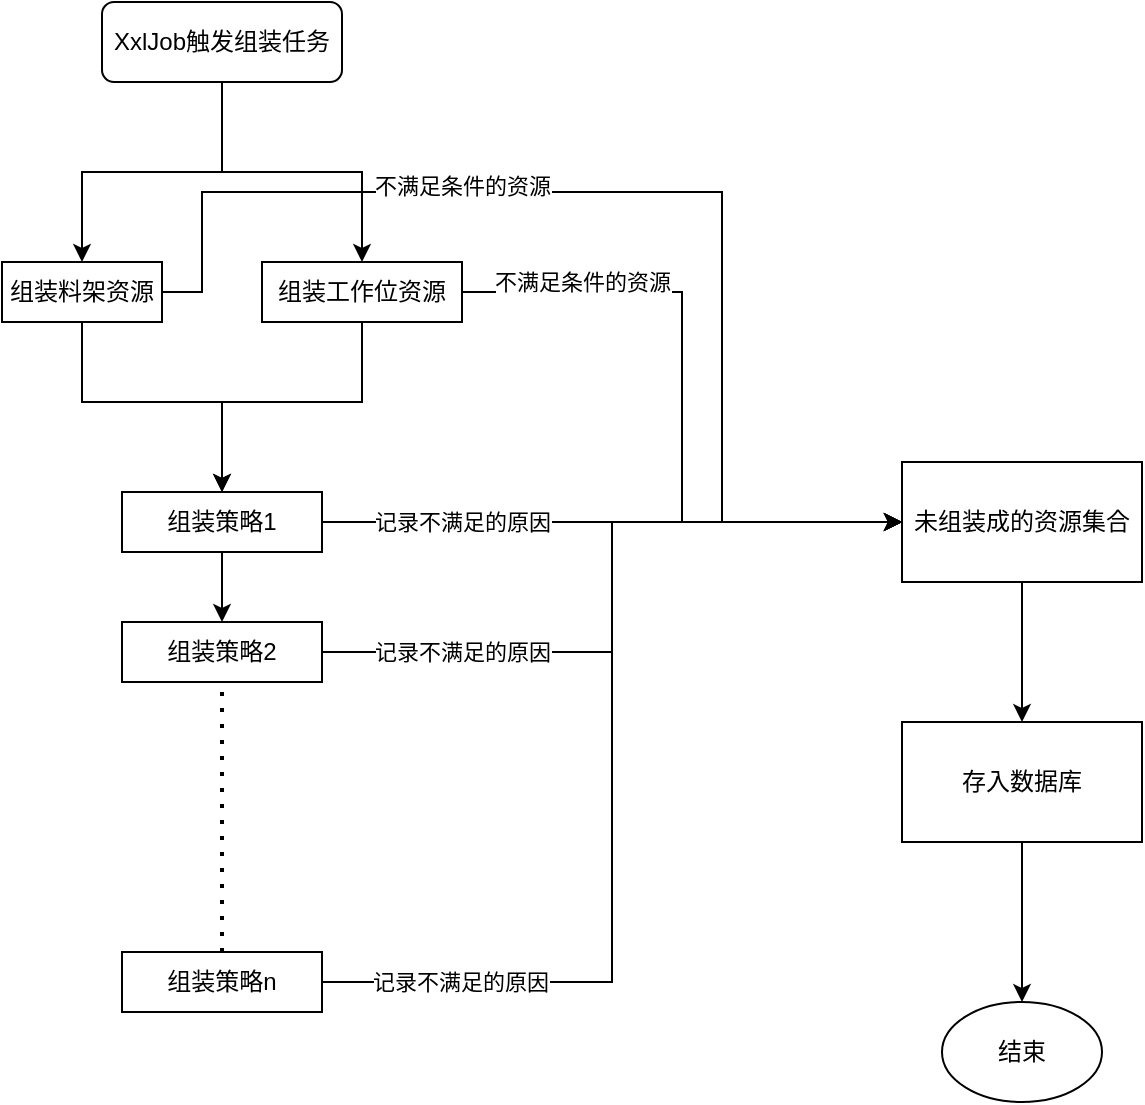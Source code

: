 <mxfile version="24.6.4" type="github" pages="2">
  <diagram id="C5RBs43oDa-KdzZeNtuy" name="Page-1">
    <mxGraphModel dx="1420" dy="724" grid="1" gridSize="10" guides="1" tooltips="1" connect="1" arrows="1" fold="1" page="1" pageScale="1" pageWidth="827" pageHeight="1169" math="0" shadow="0">
      <root>
        <mxCell id="WIyWlLk6GJQsqaUBKTNV-0" />
        <mxCell id="WIyWlLk6GJQsqaUBKTNV-1" parent="WIyWlLk6GJQsqaUBKTNV-0" />
        <mxCell id="lY5XYDzgjmcaLU_27s-w-31" style="edgeStyle=orthogonalEdgeStyle;rounded=0;orthogonalLoop=1;jettySize=auto;html=1;entryX=0.5;entryY=0;entryDx=0;entryDy=0;" edge="1" parent="WIyWlLk6GJQsqaUBKTNV-1" source="WIyWlLk6GJQsqaUBKTNV-3" target="lY5XYDzgjmcaLU_27s-w-4">
          <mxGeometry relative="1" as="geometry" />
        </mxCell>
        <mxCell id="lY5XYDzgjmcaLU_27s-w-32" style="edgeStyle=orthogonalEdgeStyle;rounded=0;orthogonalLoop=1;jettySize=auto;html=1;entryX=0.5;entryY=0;entryDx=0;entryDy=0;" edge="1" parent="WIyWlLk6GJQsqaUBKTNV-1" source="WIyWlLk6GJQsqaUBKTNV-3" target="lY5XYDzgjmcaLU_27s-w-9">
          <mxGeometry relative="1" as="geometry" />
        </mxCell>
        <mxCell id="WIyWlLk6GJQsqaUBKTNV-3" value="XxlJob触发组装任务" style="rounded=1;whiteSpace=wrap;html=1;fontSize=12;glass=0;strokeWidth=1;shadow=0;" parent="WIyWlLk6GJQsqaUBKTNV-1" vertex="1">
          <mxGeometry x="160" y="80" width="120" height="40" as="geometry" />
        </mxCell>
        <mxCell id="lY5XYDzgjmcaLU_27s-w-7" style="edgeStyle=orthogonalEdgeStyle;rounded=0;orthogonalLoop=1;jettySize=auto;html=1;exitX=1;exitY=0.5;exitDx=0;exitDy=0;entryX=0;entryY=0.5;entryDx=0;entryDy=0;" edge="1" parent="WIyWlLk6GJQsqaUBKTNV-1" source="lY5XYDzgjmcaLU_27s-w-4" target="lY5XYDzgjmcaLU_27s-w-5">
          <mxGeometry relative="1" as="geometry">
            <Array as="points">
              <mxPoint x="210" y="225" />
              <mxPoint x="210" y="175" />
              <mxPoint x="470" y="175" />
              <mxPoint x="470" y="340" />
            </Array>
          </mxGeometry>
        </mxCell>
        <mxCell id="lY5XYDzgjmcaLU_27s-w-8" value="不满足条件的资源" style="edgeLabel;html=1;align=center;verticalAlign=middle;resizable=0;points=[];" vertex="1" connectable="0" parent="lY5XYDzgjmcaLU_27s-w-7">
          <mxGeometry x="-0.596" y="3" relative="1" as="geometry">
            <mxPoint x="82" as="offset" />
          </mxGeometry>
        </mxCell>
        <mxCell id="lY5XYDzgjmcaLU_27s-w-33" style="edgeStyle=orthogonalEdgeStyle;rounded=0;orthogonalLoop=1;jettySize=auto;html=1;exitX=0.5;exitY=1;exitDx=0;exitDy=0;entryX=0.5;entryY=0;entryDx=0;entryDy=0;" edge="1" parent="WIyWlLk6GJQsqaUBKTNV-1" source="lY5XYDzgjmcaLU_27s-w-4" target="lY5XYDzgjmcaLU_27s-w-12">
          <mxGeometry relative="1" as="geometry">
            <Array as="points">
              <mxPoint x="150" y="280" />
              <mxPoint x="220" y="280" />
            </Array>
          </mxGeometry>
        </mxCell>
        <mxCell id="lY5XYDzgjmcaLU_27s-w-4" value="组装料架资源" style="rounded=0;whiteSpace=wrap;html=1;" vertex="1" parent="WIyWlLk6GJQsqaUBKTNV-1">
          <mxGeometry x="110" y="210" width="80" height="30" as="geometry" />
        </mxCell>
        <mxCell id="lY5XYDzgjmcaLU_27s-w-29" style="edgeStyle=orthogonalEdgeStyle;rounded=0;orthogonalLoop=1;jettySize=auto;html=1;" edge="1" parent="WIyWlLk6GJQsqaUBKTNV-1" source="lY5XYDzgjmcaLU_27s-w-5" target="lY5XYDzgjmcaLU_27s-w-28">
          <mxGeometry relative="1" as="geometry" />
        </mxCell>
        <mxCell id="lY5XYDzgjmcaLU_27s-w-5" value="未组装成的资源集合" style="rounded=0;whiteSpace=wrap;html=1;" vertex="1" parent="WIyWlLk6GJQsqaUBKTNV-1">
          <mxGeometry x="560" y="310" width="120" height="60" as="geometry" />
        </mxCell>
        <mxCell id="lY5XYDzgjmcaLU_27s-w-10" style="edgeStyle=orthogonalEdgeStyle;rounded=0;orthogonalLoop=1;jettySize=auto;html=1;exitX=1;exitY=0.5;exitDx=0;exitDy=0;entryX=0;entryY=0.5;entryDx=0;entryDy=0;" edge="1" parent="WIyWlLk6GJQsqaUBKTNV-1" source="lY5XYDzgjmcaLU_27s-w-9" target="lY5XYDzgjmcaLU_27s-w-5">
          <mxGeometry relative="1" as="geometry" />
        </mxCell>
        <mxCell id="lY5XYDzgjmcaLU_27s-w-11" value="不满足条件的资源" style="edgeLabel;html=1;align=center;verticalAlign=middle;resizable=0;points=[];" vertex="1" connectable="0" parent="lY5XYDzgjmcaLU_27s-w-10">
          <mxGeometry x="-0.709" y="-3" relative="1" as="geometry">
            <mxPoint x="11" y="-8" as="offset" />
          </mxGeometry>
        </mxCell>
        <mxCell id="lY5XYDzgjmcaLU_27s-w-35" style="edgeStyle=orthogonalEdgeStyle;rounded=0;orthogonalLoop=1;jettySize=auto;html=1;entryX=0.5;entryY=0;entryDx=0;entryDy=0;" edge="1" parent="WIyWlLk6GJQsqaUBKTNV-1" source="lY5XYDzgjmcaLU_27s-w-9" target="lY5XYDzgjmcaLU_27s-w-12">
          <mxGeometry relative="1" as="geometry">
            <Array as="points">
              <mxPoint x="290" y="280" />
              <mxPoint x="220" y="280" />
            </Array>
          </mxGeometry>
        </mxCell>
        <mxCell id="lY5XYDzgjmcaLU_27s-w-9" value="组装工作位资源" style="rounded=0;whiteSpace=wrap;html=1;" vertex="1" parent="WIyWlLk6GJQsqaUBKTNV-1">
          <mxGeometry x="240" y="210" width="100" height="30" as="geometry" />
        </mxCell>
        <mxCell id="lY5XYDzgjmcaLU_27s-w-13" style="edgeStyle=orthogonalEdgeStyle;rounded=0;orthogonalLoop=1;jettySize=auto;html=1;exitX=1;exitY=0.5;exitDx=0;exitDy=0;" edge="1" parent="WIyWlLk6GJQsqaUBKTNV-1" source="lY5XYDzgjmcaLU_27s-w-12" target="lY5XYDzgjmcaLU_27s-w-5">
          <mxGeometry relative="1" as="geometry" />
        </mxCell>
        <mxCell id="lY5XYDzgjmcaLU_27s-w-14" value="记录不满足的原因" style="edgeLabel;html=1;align=center;verticalAlign=middle;resizable=0;points=[];" vertex="1" connectable="0" parent="lY5XYDzgjmcaLU_27s-w-13">
          <mxGeometry x="-0.31" y="-1" relative="1" as="geometry">
            <mxPoint x="-30" y="-1" as="offset" />
          </mxGeometry>
        </mxCell>
        <mxCell id="lY5XYDzgjmcaLU_27s-w-17" style="edgeStyle=orthogonalEdgeStyle;rounded=0;orthogonalLoop=1;jettySize=auto;html=1;entryX=0.5;entryY=0;entryDx=0;entryDy=0;" edge="1" parent="WIyWlLk6GJQsqaUBKTNV-1" source="lY5XYDzgjmcaLU_27s-w-12" target="lY5XYDzgjmcaLU_27s-w-15">
          <mxGeometry relative="1" as="geometry" />
        </mxCell>
        <mxCell id="lY5XYDzgjmcaLU_27s-w-12" value="组装策略1" style="rounded=0;whiteSpace=wrap;html=1;" vertex="1" parent="WIyWlLk6GJQsqaUBKTNV-1">
          <mxGeometry x="170" y="325" width="100" height="30" as="geometry" />
        </mxCell>
        <mxCell id="lY5XYDzgjmcaLU_27s-w-20" style="edgeStyle=orthogonalEdgeStyle;rounded=0;orthogonalLoop=1;jettySize=auto;html=1;entryX=0;entryY=0.5;entryDx=0;entryDy=0;" edge="1" parent="WIyWlLk6GJQsqaUBKTNV-1" source="lY5XYDzgjmcaLU_27s-w-15" target="lY5XYDzgjmcaLU_27s-w-5">
          <mxGeometry relative="1" as="geometry" />
        </mxCell>
        <mxCell id="lY5XYDzgjmcaLU_27s-w-24" value="记录不满足的原因" style="edgeLabel;html=1;align=center;verticalAlign=middle;resizable=0;points=[];" vertex="1" connectable="0" parent="lY5XYDzgjmcaLU_27s-w-20">
          <mxGeometry x="-0.696" y="2" relative="1" as="geometry">
            <mxPoint x="16" y="2" as="offset" />
          </mxGeometry>
        </mxCell>
        <mxCell id="lY5XYDzgjmcaLU_27s-w-15" value="组装策略2" style="rounded=0;whiteSpace=wrap;html=1;" vertex="1" parent="WIyWlLk6GJQsqaUBKTNV-1">
          <mxGeometry x="170" y="390" width="100" height="30" as="geometry" />
        </mxCell>
        <mxCell id="lY5XYDzgjmcaLU_27s-w-21" style="edgeStyle=orthogonalEdgeStyle;rounded=0;orthogonalLoop=1;jettySize=auto;html=1;entryX=0;entryY=0.5;entryDx=0;entryDy=0;" edge="1" parent="WIyWlLk6GJQsqaUBKTNV-1" source="lY5XYDzgjmcaLU_27s-w-16" target="lY5XYDzgjmcaLU_27s-w-5">
          <mxGeometry relative="1" as="geometry" />
        </mxCell>
        <mxCell id="lY5XYDzgjmcaLU_27s-w-25" value="记录不满足的原因" style="edgeLabel;html=1;align=center;verticalAlign=middle;resizable=0;points=[];" vertex="1" connectable="0" parent="lY5XYDzgjmcaLU_27s-w-21">
          <mxGeometry x="-0.735" relative="1" as="geometry">
            <mxPoint as="offset" />
          </mxGeometry>
        </mxCell>
        <mxCell id="lY5XYDzgjmcaLU_27s-w-16" value="组装策略n" style="rounded=0;whiteSpace=wrap;html=1;" vertex="1" parent="WIyWlLk6GJQsqaUBKTNV-1">
          <mxGeometry x="170" y="555" width="100" height="30" as="geometry" />
        </mxCell>
        <mxCell id="lY5XYDzgjmcaLU_27s-w-23" value="" style="endArrow=none;dashed=1;html=1;dashPattern=1 3;strokeWidth=2;rounded=0;exitX=0.5;exitY=0;exitDx=0;exitDy=0;entryX=0.5;entryY=1;entryDx=0;entryDy=0;" edge="1" parent="WIyWlLk6GJQsqaUBKTNV-1" source="lY5XYDzgjmcaLU_27s-w-16" target="lY5XYDzgjmcaLU_27s-w-15">
          <mxGeometry width="50" height="50" relative="1" as="geometry">
            <mxPoint x="170" y="470" as="sourcePoint" />
            <mxPoint x="230" y="440" as="targetPoint" />
          </mxGeometry>
        </mxCell>
        <mxCell id="lY5XYDzgjmcaLU_27s-w-27" value="结束" style="ellipse;whiteSpace=wrap;html=1;" vertex="1" parent="WIyWlLk6GJQsqaUBKTNV-1">
          <mxGeometry x="580" y="580" width="80" height="50" as="geometry" />
        </mxCell>
        <mxCell id="lY5XYDzgjmcaLU_27s-w-30" style="edgeStyle=orthogonalEdgeStyle;rounded=0;orthogonalLoop=1;jettySize=auto;html=1;entryX=0.5;entryY=0;entryDx=0;entryDy=0;" edge="1" parent="WIyWlLk6GJQsqaUBKTNV-1" source="lY5XYDzgjmcaLU_27s-w-28" target="lY5XYDzgjmcaLU_27s-w-27">
          <mxGeometry relative="1" as="geometry" />
        </mxCell>
        <mxCell id="lY5XYDzgjmcaLU_27s-w-28" value="存入数据库" style="rounded=0;whiteSpace=wrap;html=1;" vertex="1" parent="WIyWlLk6GJQsqaUBKTNV-1">
          <mxGeometry x="560" y="440" width="120" height="60" as="geometry" />
        </mxCell>
      </root>
    </mxGraphModel>
  </diagram>
  <diagram id="jNSjdUBnnBCPo-LQMcri" name="第 2 页">
    <mxGraphModel dx="1279" dy="424" grid="1" gridSize="10" guides="1" tooltips="1" connect="1" arrows="1" fold="1" page="1" pageScale="1" pageWidth="827" pageHeight="1169" math="0" shadow="0">
      <root>
        <mxCell id="0" />
        <mxCell id="1" parent="0" />
        <mxCell id="wdHPa1h_VxcwucUtsWpP-1" value="agv_task_failed_reason" style="shape=table;startSize=30;container=1;collapsible=1;childLayout=tableLayout;fixedRows=1;rowLines=0;fontStyle=1;align=center;resizeLast=1;" vertex="1" parent="1">
          <mxGeometry x="-230" y="120" width="420" height="210" as="geometry" />
        </mxCell>
        <mxCell id="wdHPa1h_VxcwucUtsWpP-2" value="" style="shape=tableRow;horizontal=0;startSize=0;swimlaneHead=0;swimlaneBody=0;fillColor=none;collapsible=0;dropTarget=0;points=[[0,0.5],[1,0.5]];portConstraint=eastwest;strokeColor=inherit;top=0;left=0;right=0;bottom=0;" vertex="1" parent="wdHPa1h_VxcwucUtsWpP-1">
          <mxGeometry y="30" width="420" height="30" as="geometry" />
        </mxCell>
        <mxCell id="wdHPa1h_VxcwucUtsWpP-3" value="" style="shape=partialRectangle;overflow=hidden;connectable=0;fillColor=none;strokeColor=inherit;top=0;left=0;bottom=0;right=0;" vertex="1" parent="wdHPa1h_VxcwucUtsWpP-2">
          <mxGeometry width="30" height="30" as="geometry">
            <mxRectangle width="30" height="30" as="alternateBounds" />
          </mxGeometry>
        </mxCell>
        <mxCell id="wdHPa1h_VxcwucUtsWpP-4" value="`id` BIGINT NOT NULL   COMMENT &#39;主键id&#39; " style="shape=partialRectangle;overflow=hidden;connectable=0;fillColor=none;align=left;strokeColor=inherit;top=0;left=0;bottom=0;right=0;spacingLeft=6;" vertex="1" parent="wdHPa1h_VxcwucUtsWpP-2">
          <mxGeometry x="30" width="390" height="30" as="geometry">
            <mxRectangle width="390" height="30" as="alternateBounds" />
          </mxGeometry>
        </mxCell>
        <mxCell id="wdHPa1h_VxcwucUtsWpP-5" value="" style="shape=tableRow;horizontal=0;startSize=0;swimlaneHead=0;swimlaneBody=0;fillColor=none;collapsible=0;dropTarget=0;points=[[0,0.5],[1,0.5]];portConstraint=eastwest;strokeColor=inherit;top=0;left=0;right=0;bottom=0;" vertex="1" parent="wdHPa1h_VxcwucUtsWpP-1">
          <mxGeometry y="60" width="420" height="30" as="geometry" />
        </mxCell>
        <mxCell id="wdHPa1h_VxcwucUtsWpP-6" value="" style="shape=partialRectangle;overflow=hidden;connectable=0;fillColor=none;strokeColor=inherit;top=0;left=0;bottom=0;right=0;" vertex="1" parent="wdHPa1h_VxcwucUtsWpP-5">
          <mxGeometry width="30" height="30" as="geometry">
            <mxRectangle width="30" height="30" as="alternateBounds" />
          </mxGeometry>
        </mxCell>
        <mxCell id="wdHPa1h_VxcwucUtsWpP-7" value="`reason` VARCHAR    COMMENT &#39;被过滤的原因&#39; " style="shape=partialRectangle;overflow=hidden;connectable=0;fillColor=none;align=left;strokeColor=inherit;top=0;left=0;bottom=0;right=0;spacingLeft=6;" vertex="1" parent="wdHPa1h_VxcwucUtsWpP-5">
          <mxGeometry x="30" width="390" height="30" as="geometry">
            <mxRectangle width="390" height="30" as="alternateBounds" />
          </mxGeometry>
        </mxCell>
        <mxCell id="wdHPa1h_VxcwucUtsWpP-8" value="" style="shape=tableRow;horizontal=0;startSize=0;swimlaneHead=0;swimlaneBody=0;fillColor=none;collapsible=0;dropTarget=0;points=[[0,0.5],[1,0.5]];portConstraint=eastwest;strokeColor=inherit;top=0;left=0;right=0;bottom=0;" vertex="1" parent="wdHPa1h_VxcwucUtsWpP-1">
          <mxGeometry y="90" width="420" height="30" as="geometry" />
        </mxCell>
        <mxCell id="wdHPa1h_VxcwucUtsWpP-9" value="" style="shape=partialRectangle;overflow=hidden;connectable=0;fillColor=none;strokeColor=inherit;top=0;left=0;bottom=0;right=0;" vertex="1" parent="wdHPa1h_VxcwucUtsWpP-8">
          <mxGeometry width="30" height="30" as="geometry">
            <mxRectangle width="30" height="30" as="alternateBounds" />
          </mxGeometry>
        </mxCell>
        <mxCell id="wdHPa1h_VxcwucUtsWpP-10" value="`create_user_id` BIGINT    COMMENT &#39;创建人&#39; " style="shape=partialRectangle;overflow=hidden;connectable=0;fillColor=none;align=left;strokeColor=inherit;top=0;left=0;bottom=0;right=0;spacingLeft=6;" vertex="1" parent="wdHPa1h_VxcwucUtsWpP-8">
          <mxGeometry x="30" width="390" height="30" as="geometry">
            <mxRectangle width="390" height="30" as="alternateBounds" />
          </mxGeometry>
        </mxCell>
        <mxCell id="wdHPa1h_VxcwucUtsWpP-11" value="" style="shape=tableRow;horizontal=0;startSize=0;swimlaneHead=0;swimlaneBody=0;fillColor=none;collapsible=0;dropTarget=0;points=[[0,0.5],[1,0.5]];portConstraint=eastwest;strokeColor=inherit;top=0;left=0;right=0;bottom=0;" vertex="1" parent="wdHPa1h_VxcwucUtsWpP-1">
          <mxGeometry y="120" width="420" height="30" as="geometry" />
        </mxCell>
        <mxCell id="wdHPa1h_VxcwucUtsWpP-12" value="" style="shape=partialRectangle;overflow=hidden;connectable=0;fillColor=none;strokeColor=inherit;top=0;left=0;bottom=0;right=0;" vertex="1" parent="wdHPa1h_VxcwucUtsWpP-11">
          <mxGeometry width="30" height="30" as="geometry">
            <mxRectangle width="30" height="30" as="alternateBounds" />
          </mxGeometry>
        </mxCell>
        <mxCell id="wdHPa1h_VxcwucUtsWpP-13" value="`create_time` DATETIME    COMMENT &#39;创建时间&#39; " style="shape=partialRectangle;overflow=hidden;connectable=0;fillColor=none;align=left;strokeColor=inherit;top=0;left=0;bottom=0;right=0;spacingLeft=6;" vertex="1" parent="wdHPa1h_VxcwucUtsWpP-11">
          <mxGeometry x="30" width="390" height="30" as="geometry">
            <mxRectangle width="390" height="30" as="alternateBounds" />
          </mxGeometry>
        </mxCell>
        <mxCell id="wdHPa1h_VxcwucUtsWpP-14" value="" style="shape=tableRow;horizontal=0;startSize=0;swimlaneHead=0;swimlaneBody=0;fillColor=none;collapsible=0;dropTarget=0;points=[[0,0.5],[1,0.5]];portConstraint=eastwest;strokeColor=inherit;top=0;left=0;right=0;bottom=0;" vertex="1" parent="wdHPa1h_VxcwucUtsWpP-1">
          <mxGeometry y="150" width="420" height="30" as="geometry" />
        </mxCell>
        <mxCell id="wdHPa1h_VxcwucUtsWpP-15" value="" style="shape=partialRectangle;overflow=hidden;connectable=0;fillColor=none;strokeColor=inherit;top=0;left=0;bottom=0;right=0;" vertex="1" parent="wdHPa1h_VxcwucUtsWpP-14">
          <mxGeometry width="30" height="30" as="geometry">
            <mxRectangle width="30" height="30" as="alternateBounds" />
          </mxGeometry>
        </mxCell>
        <mxCell id="wdHPa1h_VxcwucUtsWpP-16" value="`update_user_id` BIGINT    COMMENT &#39;更新人&#39; " style="shape=partialRectangle;overflow=hidden;connectable=0;fillColor=none;align=left;strokeColor=inherit;top=0;left=0;bottom=0;right=0;spacingLeft=6;" vertex="1" parent="wdHPa1h_VxcwucUtsWpP-14">
          <mxGeometry x="30" width="390" height="30" as="geometry">
            <mxRectangle width="390" height="30" as="alternateBounds" />
          </mxGeometry>
        </mxCell>
        <mxCell id="wdHPa1h_VxcwucUtsWpP-17" value="" style="shape=tableRow;horizontal=0;startSize=0;swimlaneHead=0;swimlaneBody=0;fillColor=none;collapsible=0;dropTarget=0;points=[[0,0.5],[1,0.5]];portConstraint=eastwest;strokeColor=inherit;top=0;left=0;right=0;bottom=0;" vertex="1" parent="wdHPa1h_VxcwucUtsWpP-1">
          <mxGeometry y="180" width="420" height="30" as="geometry" />
        </mxCell>
        <mxCell id="wdHPa1h_VxcwucUtsWpP-18" value="" style="shape=partialRectangle;overflow=hidden;connectable=0;fillColor=none;strokeColor=inherit;top=0;left=0;bottom=0;right=0;" vertex="1" parent="wdHPa1h_VxcwucUtsWpP-17">
          <mxGeometry width="30" height="30" as="geometry">
            <mxRectangle width="30" height="30" as="alternateBounds" />
          </mxGeometry>
        </mxCell>
        <mxCell id="wdHPa1h_VxcwucUtsWpP-19" value="`update_time` DATETIME    COMMENT &#39;更新时间&#39; " style="shape=partialRectangle;overflow=hidden;connectable=0;fillColor=none;align=left;strokeColor=inherit;top=0;left=0;bottom=0;right=0;spacingLeft=6;" vertex="1" parent="wdHPa1h_VxcwucUtsWpP-17">
          <mxGeometry x="30" width="390" height="30" as="geometry">
            <mxRectangle width="390" height="30" as="alternateBounds" />
          </mxGeometry>
        </mxCell>
      </root>
    </mxGraphModel>
  </diagram>
</mxfile>
